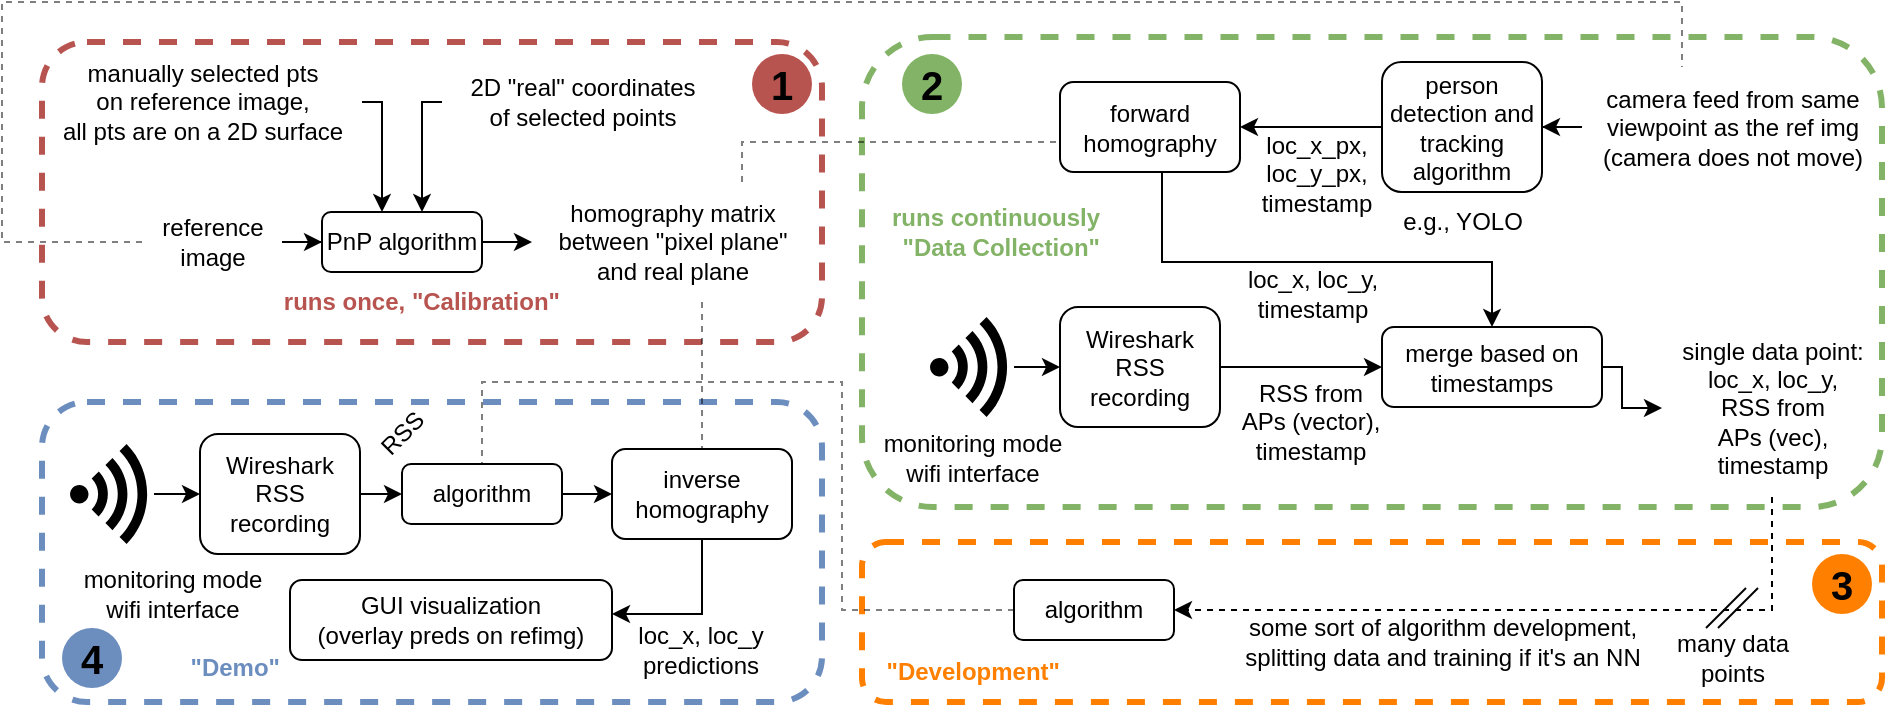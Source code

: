 <mxfile version="22.1.18" type="device">
  <diagram name="Page-1" id="5wJyQqMARzXPJ0OGq6rA">
    <mxGraphModel dx="1600" dy="992" grid="1" gridSize="10" guides="1" tooltips="1" connect="1" arrows="1" fold="1" page="1" pageScale="1" pageWidth="1169" pageHeight="827" math="0" shadow="0">
      <root>
        <mxCell id="0" />
        <mxCell id="1" parent="0" />
        <mxCell id="S_5JY2q0xqoSdLy2uGYO-18" value="" style="rounded=1;whiteSpace=wrap;html=1;fillColor=none;strokeColor=#FF8000;strokeWidth=3;dashed=1;" vertex="1" parent="1">
          <mxGeometry x="620" y="480" width="510" height="80" as="geometry" />
        </mxCell>
        <mxCell id="tFNJvjeKWlLuB1cjg8E8-17" value="" style="rounded=1;whiteSpace=wrap;html=1;fillColor=none;strokeColor=#b85450;dashed=1;strokeWidth=3;" parent="1" vertex="1">
          <mxGeometry x="210" y="230" width="390" height="150" as="geometry" />
        </mxCell>
        <mxCell id="S_5JY2q0xqoSdLy2uGYO-3" value="" style="rounded=1;whiteSpace=wrap;html=1;fillColor=none;strokeColor=#6c8ebf;dashed=1;strokeWidth=3;" vertex="1" parent="1">
          <mxGeometry x="210" y="410" width="390" height="150" as="geometry" />
        </mxCell>
        <mxCell id="tFNJvjeKWlLuB1cjg8E8-19" value="" style="rounded=1;whiteSpace=wrap;html=1;fillColor=none;strokeColor=#82b366;dashed=1;strokeWidth=3;" parent="1" vertex="1">
          <mxGeometry x="620" y="227.5" width="510" height="235" as="geometry" />
        </mxCell>
        <mxCell id="tFNJvjeKWlLuB1cjg8E8-4" value="" style="edgeStyle=orthogonalEdgeStyle;rounded=0;orthogonalLoop=1;jettySize=auto;html=1;endArrow=none;endFill=0;dashed=1;opacity=50;" parent="1" source="zGD6f_UGwgvzg6_H2TGE-2" target="tFNJvjeKWlLuB1cjg8E8-3" edge="1">
          <mxGeometry relative="1" as="geometry">
            <Array as="points">
              <mxPoint x="190" y="330" />
              <mxPoint x="190" y="210" />
              <mxPoint x="1030" y="210" />
            </Array>
          </mxGeometry>
        </mxCell>
        <mxCell id="tFNJvjeKWlLuB1cjg8E8-13" value="" style="edgeStyle=orthogonalEdgeStyle;rounded=0;orthogonalLoop=1;jettySize=auto;html=1;dashed=1;endArrow=none;endFill=0;opacity=50;" parent="1" source="zGD6f_UGwgvzg6_H2TGE-6" target="tFNJvjeKWlLuB1cjg8E8-9" edge="1">
          <mxGeometry relative="1" as="geometry">
            <Array as="points">
              <mxPoint x="560" y="280" />
            </Array>
          </mxGeometry>
        </mxCell>
        <mxCell id="tFNJvjeKWlLuB1cjg8E8-20" value="&lt;div style=&quot;&quot;&gt;&lt;font style=&quot;background-color: initial;&quot; color=&quot;#82b366&quot;&gt;&lt;b&gt;runs&amp;nbsp;&lt;/b&gt;&lt;/font&gt;&lt;b style=&quot;background-color: initial; color: rgb(130, 179, 102);&quot;&gt;continuously&lt;/b&gt;&lt;br&gt;&lt;/div&gt;&lt;div style=&quot;&quot;&gt;&lt;b style=&quot;border-color: var(--border-color); color: rgb(130, 179, 102);&quot;&gt;&quot;Data Collection&quot;&lt;/b&gt;&lt;b style=&quot;background-color: initial; color: rgb(130, 179, 102);&quot;&gt;&lt;br&gt;&lt;/b&gt;&lt;/div&gt;" style="text;html=1;align=right;verticalAlign=middle;resizable=0;points=[];autosize=1;strokeColor=none;fillColor=none;" parent="1" vertex="1">
          <mxGeometry x="610" y="305" width="130" height="40" as="geometry" />
        </mxCell>
        <mxCell id="S_5JY2q0xqoSdLy2uGYO-32" value="" style="edgeStyle=orthogonalEdgeStyle;rounded=0;orthogonalLoop=1;jettySize=auto;html=1;" edge="1" parent="1" source="tFNJvjeKWlLuB1cjg8E8-3" target="tFNJvjeKWlLuB1cjg8E8-5">
          <mxGeometry relative="1" as="geometry" />
        </mxCell>
        <mxCell id="tFNJvjeKWlLuB1cjg8E8-3" value="camera feed from same&lt;br&gt;viewpoint as the ref img&lt;br&gt;(camera does not move)" style="text;html=1;align=center;verticalAlign=middle;resizable=0;points=[];autosize=1;strokeColor=none;fillColor=none;" parent="1" vertex="1">
          <mxGeometry x="980" y="242.5" width="150" height="60" as="geometry" />
        </mxCell>
        <mxCell id="tFNJvjeKWlLuB1cjg8E8-5" value="person detection and tracking algorithm" style="rounded=1;whiteSpace=wrap;html=1;" parent="1" vertex="1">
          <mxGeometry x="880" y="240" width="80" height="65" as="geometry" />
        </mxCell>
        <mxCell id="tFNJvjeKWlLuB1cjg8E8-7" value="e.g., YOLO" style="text;html=1;align=center;verticalAlign=middle;resizable=0;points=[];autosize=1;strokeColor=none;fillColor=none;" parent="1" vertex="1">
          <mxGeometry x="880" y="305" width="80" height="30" as="geometry" />
        </mxCell>
        <mxCell id="tFNJvjeKWlLuB1cjg8E8-8" value="" style="edgeStyle=orthogonalEdgeStyle;rounded=0;orthogonalLoop=1;jettySize=auto;html=1;" parent="1" source="tFNJvjeKWlLuB1cjg8E8-5" target="tFNJvjeKWlLuB1cjg8E8-9" edge="1">
          <mxGeometry relative="1" as="geometry">
            <mxPoint x="945" y="302.5" as="sourcePoint" />
            <mxPoint x="930" y="302.5" as="targetPoint" />
          </mxGeometry>
        </mxCell>
        <mxCell id="tFNJvjeKWlLuB1cjg8E8-9" value="forward homography" style="rounded=1;whiteSpace=wrap;html=1;" parent="1" vertex="1">
          <mxGeometry x="719" y="250" width="90" height="45" as="geometry" />
        </mxCell>
        <mxCell id="tFNJvjeKWlLuB1cjg8E8-10" value="loc_x_px,&lt;br&gt;loc_y_px,&lt;br&gt;timestamp" style="text;html=1;align=center;verticalAlign=middle;resizable=0;points=[];autosize=1;strokeColor=none;fillColor=none;" parent="1" vertex="1">
          <mxGeometry x="807" y="266" width="80" height="60" as="geometry" />
        </mxCell>
        <mxCell id="tFNJvjeKWlLuB1cjg8E8-14" value="merge based on timestamps" style="whiteSpace=wrap;html=1;rounded=1;" parent="1" vertex="1">
          <mxGeometry x="880" y="372.5" width="110" height="40" as="geometry" />
        </mxCell>
        <mxCell id="tFNJvjeKWlLuB1cjg8E8-15" value="" style="edgeStyle=orthogonalEdgeStyle;rounded=0;orthogonalLoop=1;jettySize=auto;html=1;" parent="1" source="tFNJvjeKWlLuB1cjg8E8-9" target="tFNJvjeKWlLuB1cjg8E8-14" edge="1">
          <mxGeometry relative="1" as="geometry">
            <Array as="points">
              <mxPoint x="770" y="340" />
              <mxPoint x="935" y="340" />
            </Array>
          </mxGeometry>
        </mxCell>
        <mxCell id="tFNJvjeKWlLuB1cjg8E8-16" value="loc_x, loc_y,&lt;br&gt;timestamp" style="text;html=1;align=center;verticalAlign=middle;resizable=0;points=[];autosize=1;strokeColor=none;fillColor=none;" parent="1" vertex="1">
          <mxGeometry x="800" y="336" width="90" height="40" as="geometry" />
        </mxCell>
        <mxCell id="tFNJvjeKWlLuB1cjg8E8-24" value="" style="edgeStyle=orthogonalEdgeStyle;rounded=0;orthogonalLoop=1;jettySize=auto;html=1;" parent="1" source="tFNJvjeKWlLuB1cjg8E8-22" target="tFNJvjeKWlLuB1cjg8E8-14" edge="1">
          <mxGeometry relative="1" as="geometry" />
        </mxCell>
        <mxCell id="tFNJvjeKWlLuB1cjg8E8-22" value="Wireshark RSS recording" style="rounded=1;whiteSpace=wrap;html=1;" parent="1" vertex="1">
          <mxGeometry x="719" y="362.5" width="80" height="60" as="geometry" />
        </mxCell>
        <mxCell id="S_5JY2q0xqoSdLy2uGYO-20" value="" style="edgeStyle=orthogonalEdgeStyle;rounded=0;orthogonalLoop=1;jettySize=auto;html=1;dashed=1;" edge="1" parent="1" source="tFNJvjeKWlLuB1cjg8E8-25" target="S_5JY2q0xqoSdLy2uGYO-17">
          <mxGeometry relative="1" as="geometry">
            <Array as="points">
              <mxPoint x="1075" y="514" />
            </Array>
          </mxGeometry>
        </mxCell>
        <mxCell id="tFNJvjeKWlLuB1cjg8E8-25" value="single data point:&lt;br&gt;loc_x, loc_y,&lt;br&gt;RSS from &lt;br&gt;APs (vec),&lt;br&gt;timestamp" style="text;html=1;align=center;verticalAlign=middle;resizable=0;points=[];autosize=1;strokeColor=none;fillColor=none;" parent="1" vertex="1">
          <mxGeometry x="1020" y="367.5" width="110" height="90" as="geometry" />
        </mxCell>
        <mxCell id="tFNJvjeKWlLuB1cjg8E8-31" value="" style="edgeStyle=orthogonalEdgeStyle;rounded=0;orthogonalLoop=1;jettySize=auto;html=1;" parent="1" source="tFNJvjeKWlLuB1cjg8E8-14" target="tFNJvjeKWlLuB1cjg8E8-25" edge="1">
          <mxGeometry relative="1" as="geometry">
            <Array as="points">
              <mxPoint x="1000" y="393" />
              <mxPoint x="1000" y="413" />
            </Array>
          </mxGeometry>
        </mxCell>
        <mxCell id="tFNJvjeKWlLuB1cjg8E8-26" value="RSS from&lt;br&gt;APs (vector),&lt;br&gt;timestamp" style="text;html=1;align=center;verticalAlign=middle;resizable=0;points=[];autosize=1;strokeColor=none;fillColor=none;" parent="1" vertex="1">
          <mxGeometry x="799" y="390" width="90" height="60" as="geometry" />
        </mxCell>
        <mxCell id="tFNJvjeKWlLuB1cjg8E8-29" value="" style="edgeStyle=orthogonalEdgeStyle;rounded=0;orthogonalLoop=1;jettySize=auto;html=1;" parent="1" source="tFNJvjeKWlLuB1cjg8E8-28" target="tFNJvjeKWlLuB1cjg8E8-22" edge="1">
          <mxGeometry relative="1" as="geometry" />
        </mxCell>
        <mxCell id="tFNJvjeKWlLuB1cjg8E8-28" value="" style="sketch=0;aspect=fixed;pointerEvents=1;shadow=0;dashed=0;html=1;strokeColor=none;labelPosition=center;verticalLabelPosition=bottom;verticalAlign=top;align=center;fillColor=#000000;shape=mxgraph.mscae.enterprise.wireless_connection" parent="1" vertex="1">
          <mxGeometry x="654" y="367.5" width="42" height="50" as="geometry" />
        </mxCell>
        <mxCell id="tFNJvjeKWlLuB1cjg8E8-30" value="monitoring mode&lt;br&gt;wifi interface" style="text;html=1;align=center;verticalAlign=middle;resizable=0;points=[];autosize=1;strokeColor=none;fillColor=none;" parent="1" vertex="1">
          <mxGeometry x="620" y="417.5" width="110" height="40" as="geometry" />
        </mxCell>
        <mxCell id="zGD6f_UGwgvzg6_H2TGE-1" value="PnP algorithm" style="rounded=1;whiteSpace=wrap;html=1;" parent="1" vertex="1">
          <mxGeometry x="350" y="315" width="80" height="30" as="geometry" />
        </mxCell>
        <mxCell id="zGD6f_UGwgvzg6_H2TGE-4" value="" style="edgeStyle=orthogonalEdgeStyle;rounded=0;orthogonalLoop=1;jettySize=auto;html=1;" parent="1" source="zGD6f_UGwgvzg6_H2TGE-2" target="zGD6f_UGwgvzg6_H2TGE-1" edge="1">
          <mxGeometry relative="1" as="geometry" />
        </mxCell>
        <mxCell id="zGD6f_UGwgvzg6_H2TGE-2" value="reference&lt;br&gt;image" style="text;html=1;align=center;verticalAlign=middle;resizable=0;points=[];autosize=1;strokeColor=none;fillColor=none;" parent="1" vertex="1">
          <mxGeometry x="260" y="310" width="70" height="40" as="geometry" />
        </mxCell>
        <mxCell id="zGD6f_UGwgvzg6_H2TGE-5" value="" style="edgeStyle=orthogonalEdgeStyle;rounded=0;orthogonalLoop=1;jettySize=auto;html=1;" parent="1" source="zGD6f_UGwgvzg6_H2TGE-3" target="zGD6f_UGwgvzg6_H2TGE-1" edge="1">
          <mxGeometry relative="1" as="geometry">
            <Array as="points">
              <mxPoint x="380" y="300" />
              <mxPoint x="380" y="300" />
            </Array>
          </mxGeometry>
        </mxCell>
        <mxCell id="zGD6f_UGwgvzg6_H2TGE-3" value="manually selected pts&lt;br&gt;on reference image, &lt;br&gt;all pts are on a 2D surface" style="text;html=1;align=center;verticalAlign=middle;resizable=0;points=[];autosize=1;strokeColor=none;fillColor=none;" parent="1" vertex="1">
          <mxGeometry x="210" y="230" width="160" height="60" as="geometry" />
        </mxCell>
        <mxCell id="zGD6f_UGwgvzg6_H2TGE-6" value="homography matrix &lt;br&gt;between &quot;pixel plane&quot;&lt;br&gt;and real plane" style="text;html=1;align=center;verticalAlign=middle;resizable=0;points=[];autosize=1;strokeColor=none;fillColor=none;" parent="1" vertex="1">
          <mxGeometry x="455" y="300" width="140" height="60" as="geometry" />
        </mxCell>
        <mxCell id="zGD6f_UGwgvzg6_H2TGE-7" value="" style="edgeStyle=orthogonalEdgeStyle;rounded=0;orthogonalLoop=1;jettySize=auto;html=1;" parent="1" source="zGD6f_UGwgvzg6_H2TGE-1" target="zGD6f_UGwgvzg6_H2TGE-6" edge="1">
          <mxGeometry relative="1" as="geometry" />
        </mxCell>
        <mxCell id="tFNJvjeKWlLuB1cjg8E8-2" value="" style="edgeStyle=orthogonalEdgeStyle;rounded=0;orthogonalLoop=1;jettySize=auto;html=1;" parent="1" source="tFNJvjeKWlLuB1cjg8E8-1" target="zGD6f_UGwgvzg6_H2TGE-1" edge="1">
          <mxGeometry relative="1" as="geometry">
            <Array as="points">
              <mxPoint x="400" y="260" />
            </Array>
          </mxGeometry>
        </mxCell>
        <mxCell id="tFNJvjeKWlLuB1cjg8E8-1" value="2D &quot;real&quot; coordinates &lt;br&gt;of selected points" style="text;html=1;align=center;verticalAlign=middle;resizable=0;points=[];autosize=1;strokeColor=none;fillColor=none;" parent="1" vertex="1">
          <mxGeometry x="410" y="240" width="140" height="40" as="geometry" />
        </mxCell>
        <mxCell id="tFNJvjeKWlLuB1cjg8E8-18" value="&lt;div style=&quot;&quot;&gt;&lt;b style=&quot;background-color: initial;&quot;&gt;&lt;font color=&quot;#b85450&quot;&gt;runs once,&amp;nbsp;&lt;/font&gt;&lt;/b&gt;&lt;b style=&quot;background-color: initial;&quot;&gt;&lt;font color=&quot;#b85450&quot;&gt;&quot;Calibration&quot;&lt;/font&gt;&lt;/b&gt;&lt;/div&gt;" style="text;html=1;align=right;verticalAlign=middle;resizable=0;points=[];autosize=1;strokeColor=none;fillColor=none;" parent="1" vertex="1">
          <mxGeometry x="310" y="345" width="160" height="30" as="geometry" />
        </mxCell>
        <mxCell id="S_5JY2q0xqoSdLy2uGYO-4" value="" style="edgeStyle=orthogonalEdgeStyle;rounded=0;orthogonalLoop=1;jettySize=auto;html=1;dashed=1;opacity=50;endArrow=none;endFill=0;" edge="1" parent="1" source="zGD6f_UGwgvzg6_H2TGE-6" target="S_5JY2q0xqoSdLy2uGYO-1">
          <mxGeometry relative="1" as="geometry">
            <Array as="points">
              <mxPoint x="540" y="380" />
              <mxPoint x="540" y="380" />
            </Array>
          </mxGeometry>
        </mxCell>
        <mxCell id="S_5JY2q0xqoSdLy2uGYO-36" value="" style="edgeStyle=orthogonalEdgeStyle;rounded=0;orthogonalLoop=1;jettySize=auto;html=1;" edge="1" parent="1" source="S_5JY2q0xqoSdLy2uGYO-1" target="S_5JY2q0xqoSdLy2uGYO-38">
          <mxGeometry relative="1" as="geometry">
            <mxPoint x="540" y="506" as="targetPoint" />
            <Array as="points">
              <mxPoint x="540" y="516" />
            </Array>
          </mxGeometry>
        </mxCell>
        <mxCell id="S_5JY2q0xqoSdLy2uGYO-1" value="inverse homography" style="rounded=1;whiteSpace=wrap;html=1;" vertex="1" parent="1">
          <mxGeometry x="495" y="433.5" width="90" height="45" as="geometry" />
        </mxCell>
        <mxCell id="S_5JY2q0xqoSdLy2uGYO-28" value="" style="edgeStyle=orthogonalEdgeStyle;rounded=0;orthogonalLoop=1;jettySize=auto;html=1;" edge="1" parent="1" source="S_5JY2q0xqoSdLy2uGYO-12" target="S_5JY2q0xqoSdLy2uGYO-27">
          <mxGeometry relative="1" as="geometry" />
        </mxCell>
        <mxCell id="S_5JY2q0xqoSdLy2uGYO-12" value="Wireshark RSS recording" style="rounded=1;whiteSpace=wrap;html=1;" vertex="1" parent="1">
          <mxGeometry x="289" y="426" width="80" height="60" as="geometry" />
        </mxCell>
        <mxCell id="S_5JY2q0xqoSdLy2uGYO-13" value="RSS" style="text;html=1;align=center;verticalAlign=middle;resizable=0;points=[];autosize=1;strokeColor=none;fillColor=none;rotation=-45;" vertex="1" parent="1">
          <mxGeometry x="365" y="411" width="50" height="30" as="geometry" />
        </mxCell>
        <mxCell id="S_5JY2q0xqoSdLy2uGYO-14" value="" style="edgeStyle=orthogonalEdgeStyle;rounded=0;orthogonalLoop=1;jettySize=auto;html=1;" edge="1" parent="1" source="S_5JY2q0xqoSdLy2uGYO-15" target="S_5JY2q0xqoSdLy2uGYO-12">
          <mxGeometry relative="1" as="geometry" />
        </mxCell>
        <mxCell id="S_5JY2q0xqoSdLy2uGYO-15" value="" style="sketch=0;aspect=fixed;pointerEvents=1;shadow=0;dashed=0;html=1;strokeColor=none;labelPosition=center;verticalLabelPosition=bottom;verticalAlign=top;align=center;fillColor=#000000;shape=mxgraph.mscae.enterprise.wireless_connection" vertex="1" parent="1">
          <mxGeometry x="224" y="431" width="42" height="50" as="geometry" />
        </mxCell>
        <mxCell id="S_5JY2q0xqoSdLy2uGYO-16" value="monitoring mode&lt;br&gt;wifi interface" style="text;html=1;align=center;verticalAlign=middle;resizable=0;points=[];autosize=1;strokeColor=none;fillColor=none;" vertex="1" parent="1">
          <mxGeometry x="220" y="486" width="110" height="40" as="geometry" />
        </mxCell>
        <mxCell id="S_5JY2q0xqoSdLy2uGYO-40" value="" style="edgeStyle=orthogonalEdgeStyle;rounded=0;orthogonalLoop=1;jettySize=auto;html=1;dashed=1;endArrow=none;endFill=0;opacity=50;" edge="1" parent="1" source="S_5JY2q0xqoSdLy2uGYO-17" target="S_5JY2q0xqoSdLy2uGYO-27">
          <mxGeometry relative="1" as="geometry">
            <Array as="points">
              <mxPoint x="610" y="514" />
              <mxPoint x="610" y="400" />
              <mxPoint x="430" y="400" />
            </Array>
          </mxGeometry>
        </mxCell>
        <mxCell id="S_5JY2q0xqoSdLy2uGYO-17" value="algorithm" style="rounded=1;whiteSpace=wrap;html=1;" vertex="1" parent="1">
          <mxGeometry x="696" y="499" width="80" height="30" as="geometry" />
        </mxCell>
        <mxCell id="S_5JY2q0xqoSdLy2uGYO-21" value="some sort of algorithm development, &lt;br&gt;splitting data and training if it&#39;s an NN" style="text;html=1;align=center;verticalAlign=middle;resizable=0;points=[];autosize=1;strokeColor=none;fillColor=none;" vertex="1" parent="1">
          <mxGeometry x="800" y="510" width="220" height="40" as="geometry" />
        </mxCell>
        <mxCell id="S_5JY2q0xqoSdLy2uGYO-25" value="" style="group" vertex="1" connectable="0" parent="1">
          <mxGeometry x="1042" y="503" width="26" height="20" as="geometry" />
        </mxCell>
        <mxCell id="S_5JY2q0xqoSdLy2uGYO-23" value="" style="endArrow=none;html=1;rounded=0;" edge="1" parent="S_5JY2q0xqoSdLy2uGYO-25">
          <mxGeometry width="50" height="50" relative="1" as="geometry">
            <mxPoint y="20" as="sourcePoint" />
            <mxPoint x="20" as="targetPoint" />
          </mxGeometry>
        </mxCell>
        <mxCell id="S_5JY2q0xqoSdLy2uGYO-24" value="" style="endArrow=none;html=1;rounded=0;" edge="1" parent="S_5JY2q0xqoSdLy2uGYO-25">
          <mxGeometry width="50" height="50" relative="1" as="geometry">
            <mxPoint x="6" y="20" as="sourcePoint" />
            <mxPoint x="26" as="targetPoint" />
          </mxGeometry>
        </mxCell>
        <mxCell id="S_5JY2q0xqoSdLy2uGYO-26" value="many data&lt;br&gt;points" style="text;html=1;align=center;verticalAlign=middle;resizable=0;points=[];autosize=1;strokeColor=none;fillColor=none;" vertex="1" parent="1">
          <mxGeometry x="1015" y="518" width="80" height="40" as="geometry" />
        </mxCell>
        <mxCell id="S_5JY2q0xqoSdLy2uGYO-29" value="" style="edgeStyle=orthogonalEdgeStyle;rounded=0;orthogonalLoop=1;jettySize=auto;html=1;" edge="1" parent="1" source="S_5JY2q0xqoSdLy2uGYO-27" target="S_5JY2q0xqoSdLy2uGYO-1">
          <mxGeometry relative="1" as="geometry" />
        </mxCell>
        <mxCell id="S_5JY2q0xqoSdLy2uGYO-27" value="algorithm" style="rounded=1;whiteSpace=wrap;html=1;" vertex="1" parent="1">
          <mxGeometry x="390" y="441" width="80" height="30" as="geometry" />
        </mxCell>
        <mxCell id="S_5JY2q0xqoSdLy2uGYO-31" value="&lt;div style=&quot;&quot;&gt;&lt;b style=&quot;background-color: initial;&quot;&gt;&lt;font color=&quot;#ff8000&quot;&gt;&quot;Development&quot;&lt;/font&gt;&lt;/b&gt;&lt;/div&gt;" style="text;html=1;align=right;verticalAlign=middle;resizable=0;points=[];autosize=1;strokeColor=none;fillColor=none;" vertex="1" parent="1">
          <mxGeometry x="610" y="530" width="110" height="30" as="geometry" />
        </mxCell>
        <mxCell id="S_5JY2q0xqoSdLy2uGYO-37" value="loc_x, loc_y&lt;br&gt;predictions" style="text;html=1;align=center;verticalAlign=middle;resizable=0;points=[];autosize=1;strokeColor=none;fillColor=none;" vertex="1" parent="1">
          <mxGeometry x="494" y="514" width="90" height="40" as="geometry" />
        </mxCell>
        <mxCell id="S_5JY2q0xqoSdLy2uGYO-38" value="GUI visualization &lt;br&gt;(overlay preds on refimg)" style="rounded=1;whiteSpace=wrap;html=1;" vertex="1" parent="1">
          <mxGeometry x="334" y="499" width="161" height="40" as="geometry" />
        </mxCell>
        <mxCell id="S_5JY2q0xqoSdLy2uGYO-39" value="&lt;div style=&quot;&quot;&gt;&lt;b style=&quot;background-color: initial;&quot;&gt;&lt;font color=&quot;#6c8ebf&quot;&gt;&quot;Demo&quot;&lt;/font&gt;&lt;/b&gt;&lt;/div&gt;" style="text;html=1;align=right;verticalAlign=middle;resizable=0;points=[];autosize=1;strokeColor=none;fillColor=none;" vertex="1" parent="1">
          <mxGeometry x="260" y="528" width="70" height="30" as="geometry" />
        </mxCell>
        <mxCell id="S_5JY2q0xqoSdLy2uGYO-41" value="&lt;b&gt;&lt;font style=&quot;font-size: 20px;&quot;&gt;1&lt;/font&gt;&lt;/b&gt;" style="ellipse;whiteSpace=wrap;html=1;aspect=fixed;fillColor=#B85450;strokeColor=none;" vertex="1" parent="1">
          <mxGeometry x="565" y="236" width="30" height="30" as="geometry" />
        </mxCell>
        <mxCell id="S_5JY2q0xqoSdLy2uGYO-43" value="&lt;b&gt;&lt;font style=&quot;font-size: 20px;&quot;&gt;2&lt;/font&gt;&lt;/b&gt;" style="ellipse;whiteSpace=wrap;html=1;aspect=fixed;fillColor=#82B366;strokeColor=none;" vertex="1" parent="1">
          <mxGeometry x="640" y="236" width="30" height="30" as="geometry" />
        </mxCell>
        <mxCell id="S_5JY2q0xqoSdLy2uGYO-44" value="&lt;b&gt;&lt;font style=&quot;font-size: 20px;&quot;&gt;3&lt;/font&gt;&lt;/b&gt;" style="ellipse;whiteSpace=wrap;html=1;aspect=fixed;fillColor=#FF8000;strokeColor=none;" vertex="1" parent="1">
          <mxGeometry x="1095" y="486" width="30" height="30" as="geometry" />
        </mxCell>
        <mxCell id="S_5JY2q0xqoSdLy2uGYO-46" value="&lt;b&gt;&lt;font style=&quot;font-size: 20px;&quot;&gt;4&lt;/font&gt;&lt;/b&gt;" style="ellipse;whiteSpace=wrap;html=1;aspect=fixed;fillColor=#6C8EBF;strokeColor=none;" vertex="1" parent="1">
          <mxGeometry x="220" y="523" width="30" height="30" as="geometry" />
        </mxCell>
      </root>
    </mxGraphModel>
  </diagram>
</mxfile>
